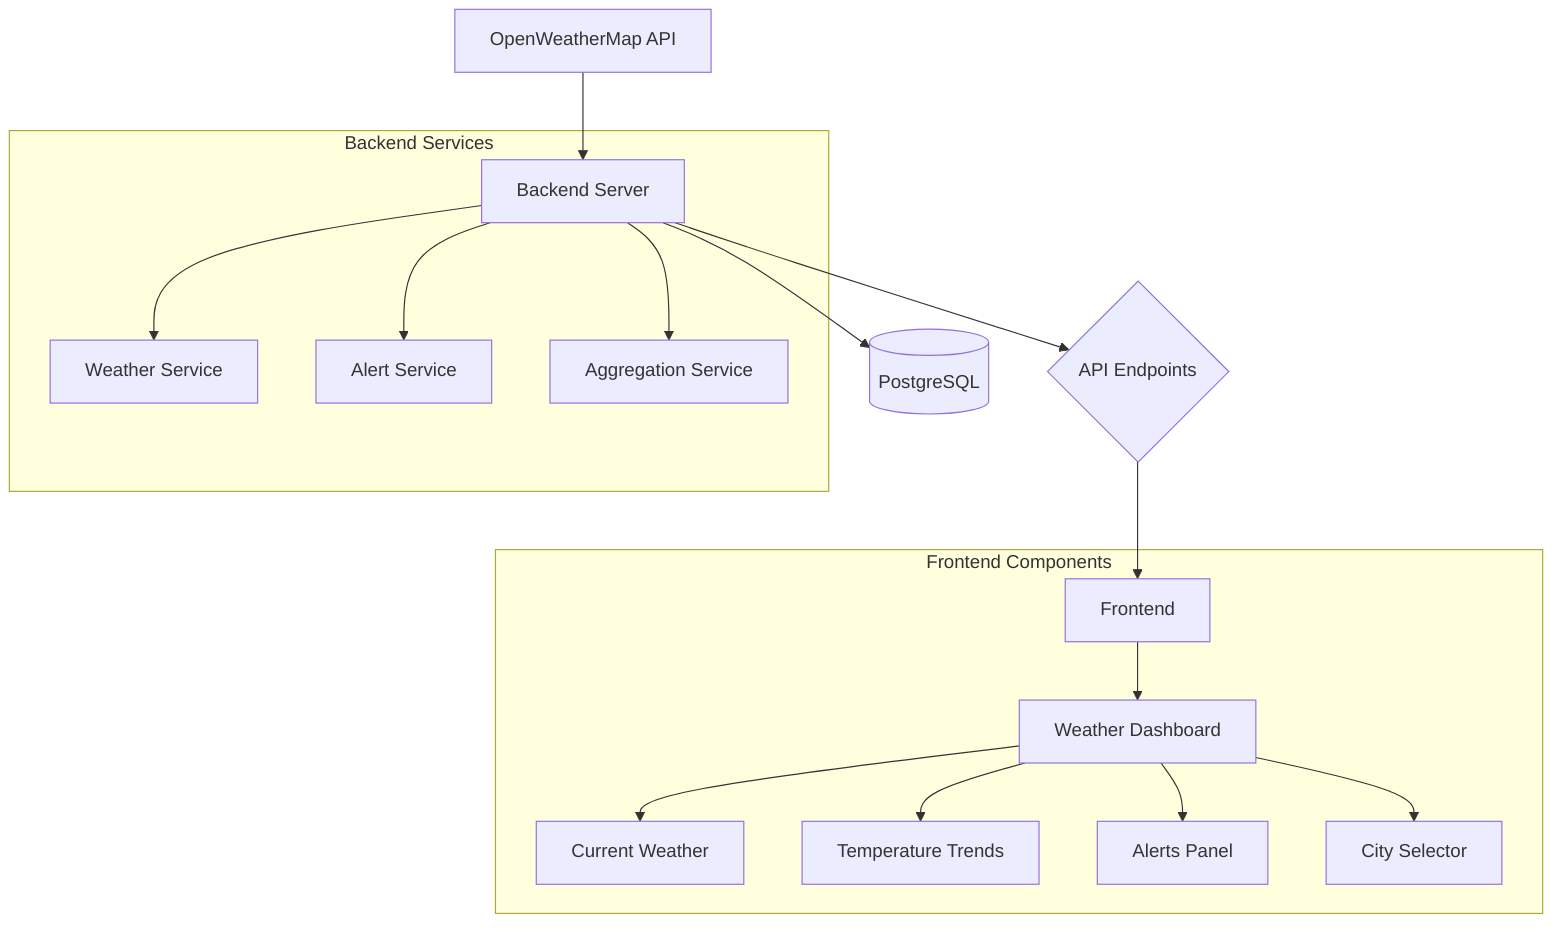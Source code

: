 graph TB
    A[OpenWeatherMap API] --> B[Backend Server]
    B --> C[(PostgreSQL)]
    B --> D{API Endpoints}
    D --> E[Frontend]
    
    subgraph Backend Services
        B --> F[Weather Service]
        B --> G[Alert Service]
        B --> H[Aggregation Service]
    end
    
    subgraph Frontend Components
        E --> I[Weather Dashboard]
        I --> J[Current Weather]
        I --> K[Temperature Trends]
        I --> L[Alerts Panel]
        I --> M[City Selector]
    end